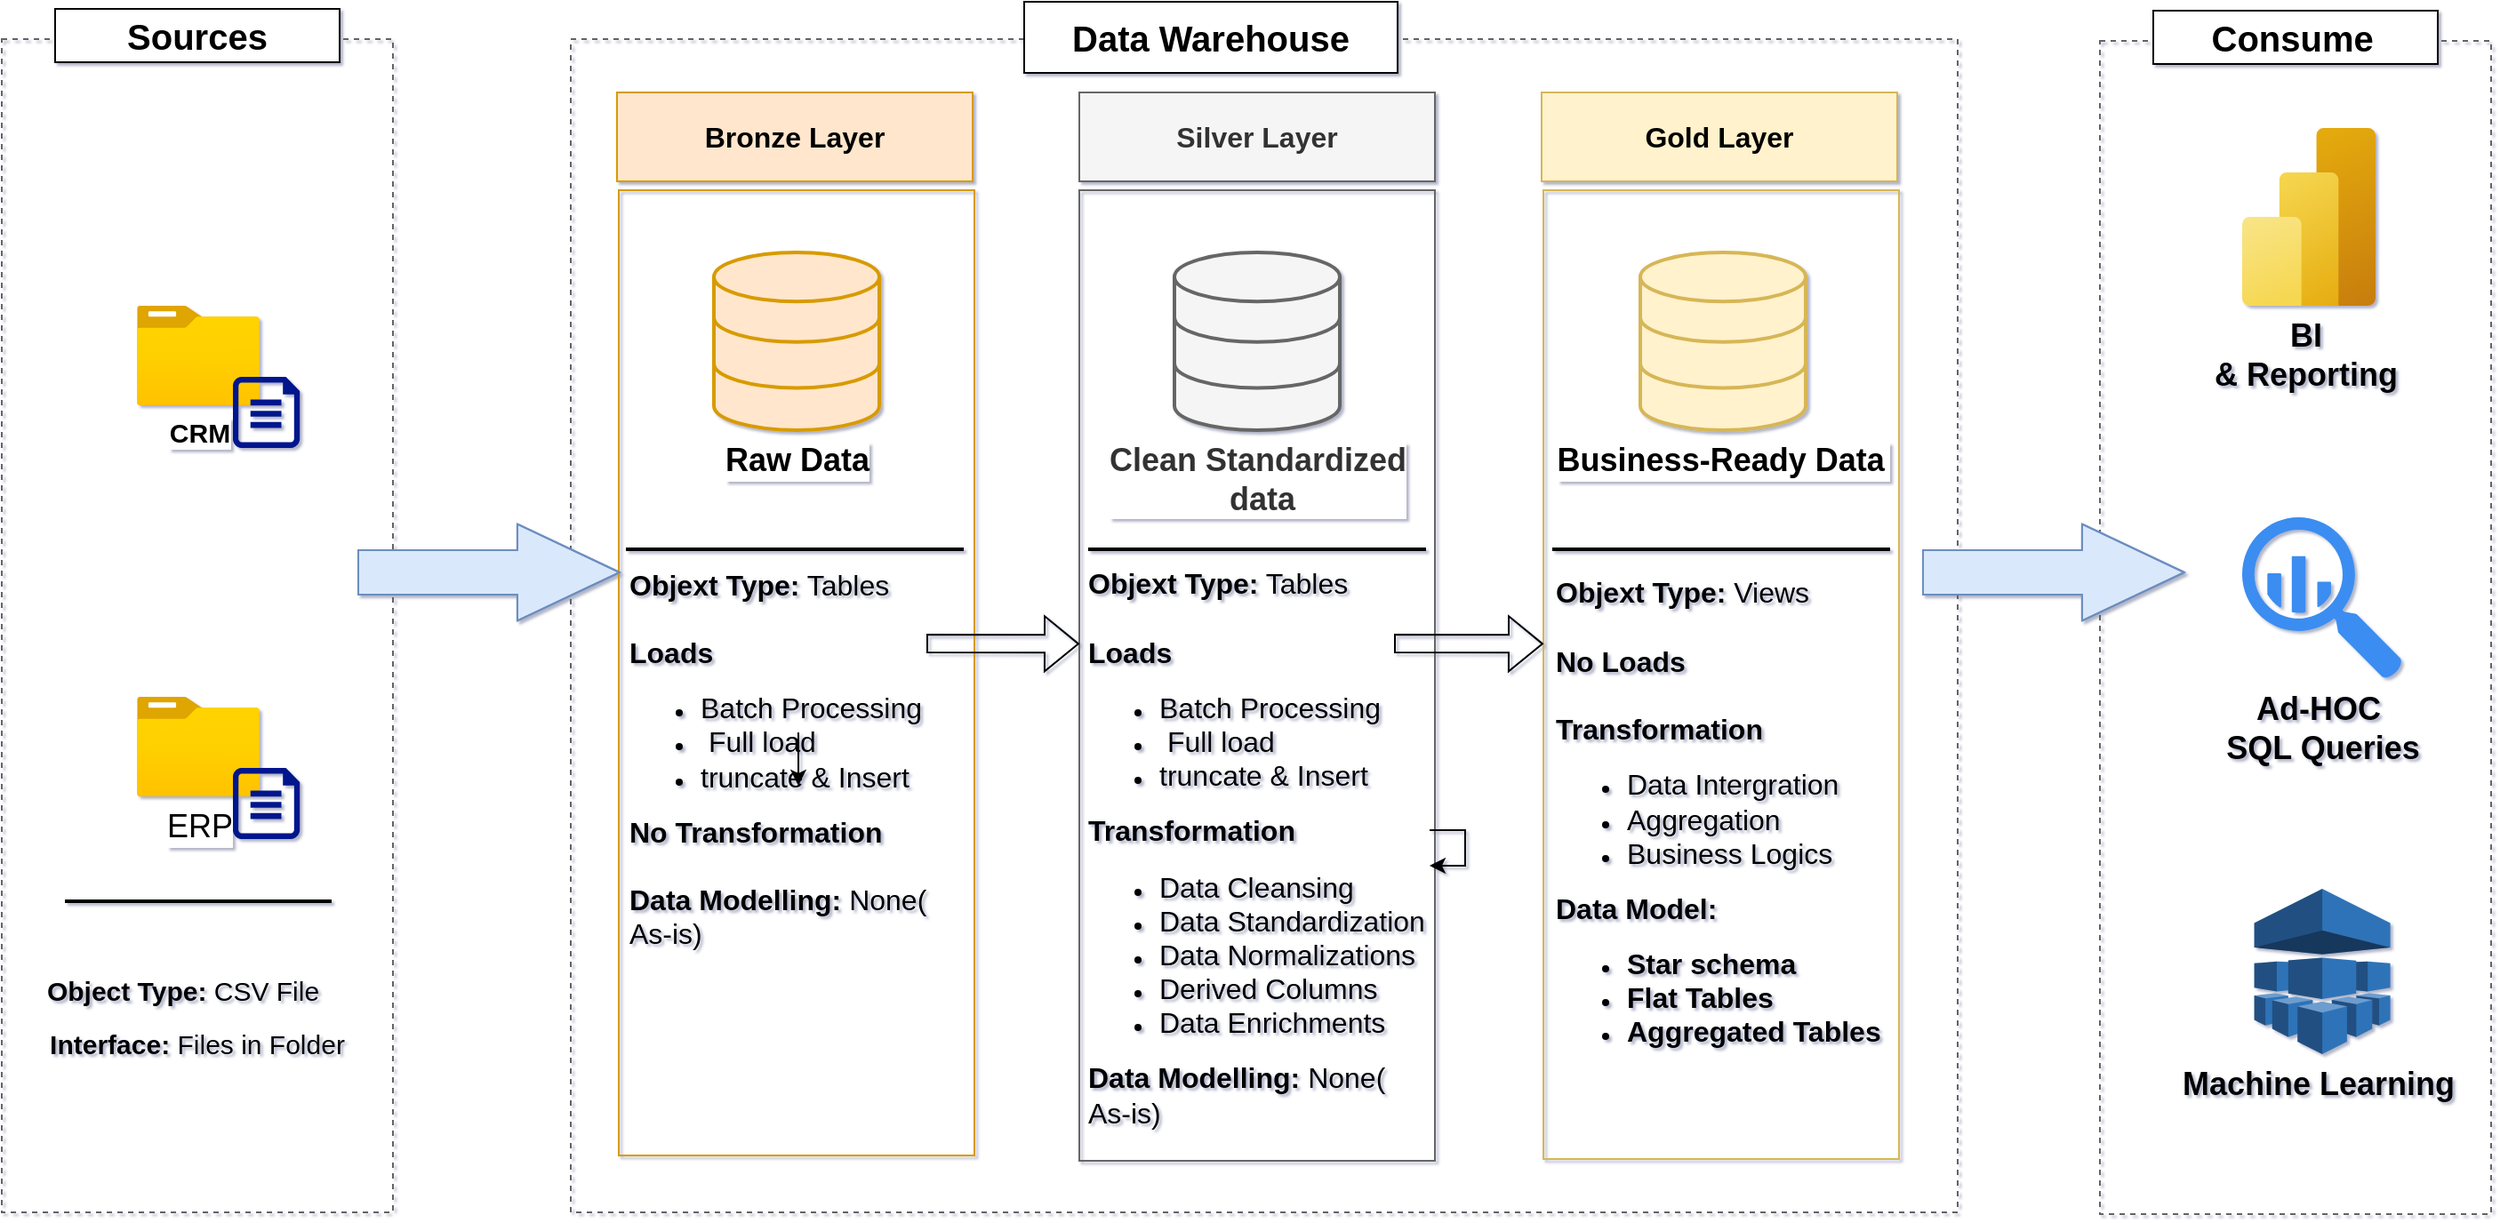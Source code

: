 <mxfile version="28.0.6">
  <diagram name="Page-1" id="QjvMaOU4poNHOvwqBwPB">
    <mxGraphModel dx="1463" dy="902" grid="1" gridSize="10" guides="1" tooltips="1" connect="1" arrows="1" fold="1" page="1" pageScale="1" pageWidth="1600" pageHeight="900" background="none" math="0" shadow="1">
      <root>
        <mxCell id="0" />
        <mxCell id="1" parent="0" />
        <mxCell id="IdrEboHf67YKtTeVyYi7-5" value="" style="rounded=0;whiteSpace=wrap;html=1;fillColor=none;dashed=1;strokeColor=light-dark(#636363, #ededed);" parent="1" vertex="1">
          <mxGeometry x="1270" y="121" width="220" height="660" as="geometry" />
        </mxCell>
        <mxCell id="IdrEboHf67YKtTeVyYi7-4" value="" style="rounded=0;whiteSpace=wrap;html=1;fillColor=none;dashed=1;strokeColor=light-dark(#636363, #ededed);" parent="1" vertex="1">
          <mxGeometry x="410" y="120" width="780" height="660" as="geometry" />
        </mxCell>
        <mxCell id="IdrEboHf67YKtTeVyYi7-29" value="" style="rounded=0;whiteSpace=wrap;html=1;fillColor=none;strokeColor=#666666;fontColor=#333333;" parent="1" vertex="1">
          <mxGeometry x="696" y="205" width="200" height="546" as="geometry" />
        </mxCell>
        <mxCell id="IdrEboHf67YKtTeVyYi7-1" value="" style="rounded=0;whiteSpace=wrap;html=1;fillColor=none;dashed=1;strokeColor=light-dark(#636363, #ededed);" parent="1" vertex="1">
          <mxGeometry x="90" y="120" width="220" height="660" as="geometry" />
        </mxCell>
        <mxCell id="IdrEboHf67YKtTeVyYi7-2" value="&lt;font style=&quot;font-size: 20px;&quot;&gt;&lt;b style=&quot;&quot;&gt;Sources&lt;/b&gt;&lt;/font&gt;" style="rounded=0;whiteSpace=wrap;html=1;" parent="1" vertex="1">
          <mxGeometry x="120" y="103" width="160" height="30" as="geometry" />
        </mxCell>
        <mxCell id="IdrEboHf67YKtTeVyYi7-6" value="&lt;b&gt;&lt;font style=&quot;font-size: 20px;&quot;&gt;Consume&lt;/font&gt;&lt;/b&gt;&amp;nbsp;" style="rounded=0;whiteSpace=wrap;html=1;" parent="1" vertex="1">
          <mxGeometry x="1300" y="104" width="160" height="30" as="geometry" />
        </mxCell>
        <mxCell id="IdrEboHf67YKtTeVyYi7-7" value="&lt;font style=&quot;font-size: 20px;&quot;&gt;&lt;b style=&quot;&quot;&gt;Data Warehouse&lt;/b&gt;&lt;/font&gt;" style="rounded=0;whiteSpace=wrap;html=1;" parent="1" vertex="1">
          <mxGeometry x="665" y="99" width="210" height="40" as="geometry" />
        </mxCell>
        <mxCell id="IdrEboHf67YKtTeVyYi7-8" value="&lt;b&gt;&lt;font style=&quot;font-size: 15px;&quot;&gt;CRM&lt;/font&gt;&lt;/b&gt;" style="image;aspect=fixed;html=1;points=[];align=center;fontSize=12;image=img/lib/azure2/general/Folder_Blank.svg;" parent="1" vertex="1">
          <mxGeometry x="166" y="270" width="69" height="56.0" as="geometry" />
        </mxCell>
        <mxCell id="IdrEboHf67YKtTeVyYi7-9" value="&lt;font style=&quot;font-size: 18px;&quot;&gt;ERP&lt;/font&gt;" style="image;aspect=fixed;html=1;points=[];align=center;fontSize=12;image=img/lib/azure2/general/Folder_Blank.svg;" parent="1" vertex="1">
          <mxGeometry x="166" y="490" width="69" height="56.0" as="geometry" />
        </mxCell>
        <mxCell id="IdrEboHf67YKtTeVyYi7-10" value="" style="sketch=0;aspect=fixed;pointerEvents=1;shadow=0;dashed=0;html=1;strokeColor=none;labelPosition=center;verticalLabelPosition=bottom;verticalAlign=top;align=center;fillColor=#00188D;shape=mxgraph.azure.file" parent="1" vertex="1">
          <mxGeometry x="220" y="310" width="37.6" height="40" as="geometry" />
        </mxCell>
        <mxCell id="IdrEboHf67YKtTeVyYi7-11" value="" style="sketch=0;aspect=fixed;pointerEvents=1;shadow=0;dashed=0;html=1;strokeColor=none;labelPosition=center;verticalLabelPosition=bottom;verticalAlign=top;align=center;fillColor=#00188D;shape=mxgraph.azure.file" parent="1" vertex="1">
          <mxGeometry x="220" y="530" width="37.6" height="40" as="geometry" />
        </mxCell>
        <mxCell id="IdrEboHf67YKtTeVyYi7-12" value="" style="line;strokeWidth=2;direction=south;html=1;rotation=-90;" parent="1" vertex="1">
          <mxGeometry x="155.5" y="530" width="90" height="150" as="geometry" />
        </mxCell>
        <mxCell id="IdrEboHf67YKtTeVyYi7-13" value="&lt;span style=&quot;font-size: 15px;&quot;&gt;&lt;b&gt;Object Type: &lt;/b&gt;CSV File&lt;/span&gt;" style="text;html=1;align=center;verticalAlign=middle;whiteSpace=wrap;rounded=0;" parent="1" vertex="1">
          <mxGeometry x="111.5" y="640" width="160" height="30" as="geometry" />
        </mxCell>
        <mxCell id="IdrEboHf67YKtTeVyYi7-15" value="&lt;span style=&quot;font-size: 15px;&quot;&gt;&lt;b&gt;Interface: &lt;/b&gt;Files in Folder&lt;/span&gt;" style="text;html=1;align=center;verticalAlign=middle;whiteSpace=wrap;rounded=0;" parent="1" vertex="1">
          <mxGeometry x="110" y="670" width="180" height="30" as="geometry" />
        </mxCell>
        <mxCell id="IdrEboHf67YKtTeVyYi7-18" value="" style="shape=flexArrow;endArrow=classic;html=1;rounded=0;endWidth=28.333;endSize=18.85;width=25;fillColor=#dae8fc;strokeColor=#6c8ebf;" parent="1" edge="1">
          <mxGeometry width="50" height="50" relative="1" as="geometry">
            <mxPoint x="1170" y="420" as="sourcePoint" />
            <mxPoint x="1318" y="420" as="targetPoint" />
            <Array as="points">
              <mxPoint x="1230" y="420" />
            </Array>
          </mxGeometry>
        </mxCell>
        <mxCell id="IdrEboHf67YKtTeVyYi7-20" value="&lt;b&gt;&lt;font style=&quot;font-size: 16px;&quot;&gt;Bronze Layer&lt;/font&gt;&lt;/b&gt;" style="rounded=0;whiteSpace=wrap;html=1;fillColor=#ffe6cc;strokeColor=#d79b00;" parent="1" vertex="1">
          <mxGeometry x="436" y="150" width="200" height="50" as="geometry" />
        </mxCell>
        <mxCell id="IdrEboHf67YKtTeVyYi7-25" value="&lt;b&gt;&lt;font style=&quot;font-size: 16px;&quot;&gt;Silver Layer&lt;/font&gt;&lt;/b&gt;" style="rounded=0;whiteSpace=wrap;html=1;fillColor=#f5f5f5;strokeColor=#666666;fontColor=#333333;" parent="1" vertex="1">
          <mxGeometry x="696" y="150" width="200" height="50" as="geometry" />
        </mxCell>
        <mxCell id="IdrEboHf67YKtTeVyYi7-26" value="&lt;b&gt;&lt;font style=&quot;font-size: 16px;&quot;&gt;Gold Layer&lt;/font&gt;&lt;/b&gt;" style="rounded=0;whiteSpace=wrap;html=1;fillColor=#fff2cc;strokeColor=#d6b656;" parent="1" vertex="1">
          <mxGeometry x="956" y="150" width="200" height="50" as="geometry" />
        </mxCell>
        <mxCell id="IdrEboHf67YKtTeVyYi7-30" value="" style="rounded=0;whiteSpace=wrap;html=1;fillColor=none;strokeColor=#d6b656;" parent="1" vertex="1">
          <mxGeometry x="957" y="205" width="200" height="545" as="geometry" />
        </mxCell>
        <mxCell id="IdrEboHf67YKtTeVyYi7-28" value="" style="rounded=0;whiteSpace=wrap;html=1;fillColor=none;strokeColor=#d79b00;" parent="1" vertex="1">
          <mxGeometry x="437" y="205" width="200" height="543" as="geometry" />
        </mxCell>
        <mxCell id="IdrEboHf67YKtTeVyYi7-34" value="" style="shape=flexArrow;endArrow=classic;html=1;rounded=0;entryX=0.12;entryY=0.504;entryDx=0;entryDy=0;entryPerimeter=0;" parent="1" edge="1">
          <mxGeometry width="50" height="50" relative="1" as="geometry">
            <mxPoint x="610" y="460" as="sourcePoint" />
            <mxPoint x="696" y="460.184" as="targetPoint" />
          </mxGeometry>
        </mxCell>
        <mxCell id="IdrEboHf67YKtTeVyYi7-35" value="" style="shape=flexArrow;endArrow=classic;html=1;rounded=0;entryX=0.12;entryY=0.504;entryDx=0;entryDy=0;entryPerimeter=0;" parent="1" edge="1">
          <mxGeometry width="50" height="50" relative="1" as="geometry">
            <mxPoint x="873" y="460" as="sourcePoint" />
            <mxPoint x="957" y="460.184" as="targetPoint" />
          </mxGeometry>
        </mxCell>
        <mxCell id="IdrEboHf67YKtTeVyYi7-40" value="&lt;b&gt;&lt;font style=&quot;font-size: 18px;&quot;&gt;Raw Data&lt;/font&gt;&lt;/b&gt;" style="html=1;verticalLabelPosition=bottom;align=center;labelBackgroundColor=#ffffff;verticalAlign=top;strokeWidth=2;strokeColor=#d79b00;shadow=0;dashed=0;shape=mxgraph.ios7.icons.data;fillColor=#ffe6cc;" parent="1" vertex="1">
          <mxGeometry x="490.5" y="240" width="93" height="100" as="geometry" />
        </mxCell>
        <mxCell id="IdrEboHf67YKtTeVyYi7-41" value="&lt;b&gt;&lt;font style=&quot;font-size: 18px;&quot;&gt;Clean Standardized&lt;/font&gt;&lt;/b&gt;&lt;div&gt;&lt;b&gt;&lt;font style=&quot;font-size: 18px;&quot;&gt;&amp;nbsp;data&lt;/font&gt;&lt;/b&gt;&lt;/div&gt;" style="html=1;verticalLabelPosition=bottom;align=center;labelBackgroundColor=#ffffff;verticalAlign=top;strokeWidth=2;strokeColor=#666666;shadow=0;dashed=0;shape=mxgraph.ios7.icons.data;fillColor=#f5f5f5;fontColor=#333333;" parent="1" vertex="1">
          <mxGeometry x="749.5" y="240" width="93" height="100" as="geometry" />
        </mxCell>
        <mxCell id="IdrEboHf67YKtTeVyYi7-42" value="&lt;b&gt;&lt;font style=&quot;font-size: 18px;&quot;&gt;Business-Ready Data&lt;/font&gt;&amp;nbsp;&lt;/b&gt;" style="html=1;verticalLabelPosition=bottom;align=center;labelBackgroundColor=#ffffff;verticalAlign=top;strokeWidth=2;strokeColor=#d6b656;shadow=0;dashed=0;shape=mxgraph.ios7.icons.data;fillColor=#fff2cc;" parent="1" vertex="1">
          <mxGeometry x="1011.5" y="240" width="93" height="100" as="geometry" />
        </mxCell>
        <mxCell id="IdrEboHf67YKtTeVyYi7-43" value="" style="shape=flexArrow;endArrow=classic;html=1;rounded=0;endWidth=28.333;endSize=18.85;width=25;fillColor=#dae8fc;strokeColor=#6c8ebf;" parent="1" edge="1">
          <mxGeometry width="50" height="50" relative="1" as="geometry">
            <mxPoint x="290" y="420" as="sourcePoint" />
            <mxPoint x="438" y="420" as="targetPoint" />
            <Array as="points">
              <mxPoint x="350" y="420" />
            </Array>
          </mxGeometry>
        </mxCell>
        <mxCell id="IdrEboHf67YKtTeVyYi7-44" value="" style="line;strokeWidth=2;html=1;" parent="1" vertex="1">
          <mxGeometry x="441" y="402" width="190" height="10" as="geometry" />
        </mxCell>
        <mxCell id="IdrEboHf67YKtTeVyYi7-45" value="" style="line;strokeWidth=2;html=1;" parent="1" vertex="1">
          <mxGeometry x="701" y="402" width="190" height="10" as="geometry" />
        </mxCell>
        <mxCell id="IdrEboHf67YKtTeVyYi7-47" value="" style="line;strokeWidth=2;html=1;" parent="1" vertex="1">
          <mxGeometry x="962" y="402" width="190" height="10" as="geometry" />
        </mxCell>
        <mxCell id="IdrEboHf67YKtTeVyYi7-49" value="&lt;font style=&quot;font-size: 16px;&quot;&gt;&lt;b style=&quot;&quot;&gt;Objext Type:&lt;/b&gt; Tables&lt;/font&gt;&lt;div&gt;&lt;b style=&quot;background-color: transparent; color: light-dark(rgb(0, 0, 0), rgb(255, 255, 255));&quot;&gt;&lt;font style=&quot;font-size: 16px;&quot;&gt;&lt;br&gt;&lt;/font&gt;&lt;/b&gt;&lt;/div&gt;&lt;div&gt;&lt;b style=&quot;background-color: transparent; color: light-dark(rgb(0, 0, 0), rgb(255, 255, 255));&quot;&gt;&lt;font style=&quot;font-size: 16px;&quot;&gt;Loads&lt;/font&gt;&lt;/b&gt;&lt;/div&gt;&lt;div&gt;&lt;ul&gt;&lt;li&gt;&lt;span style=&quot;font-size: 16px; background-color: transparent; color: light-dark(rgb(0, 0, 0), rgb(255, 255, 255));&quot;&gt;Batch Processing&lt;/span&gt;&lt;/li&gt;&lt;li&gt;&lt;span style=&quot;font-size: 16px; background-color: transparent; color: light-dark(rgb(0, 0, 0), rgb(255, 255, 255));&quot;&gt;&amp;nbsp;Full load&amp;nbsp;&lt;/span&gt;&lt;/li&gt;&lt;li&gt;&lt;font style=&quot;font-size: 16px;&quot;&gt;truncate &amp;amp; Insert&lt;/font&gt;&lt;/li&gt;&lt;/ul&gt;&lt;b&gt;&lt;font style=&quot;font-size: 16px;&quot;&gt;Transformation&amp;nbsp;&lt;/font&gt;&lt;/b&gt;&lt;/div&gt;&lt;div&gt;&lt;ul&gt;&lt;li&gt;&lt;font style=&quot;font-size: 16px;&quot;&gt;Data Cleansing&lt;/font&gt;&lt;/li&gt;&lt;li&gt;&lt;font style=&quot;font-size: 16px;&quot;&gt;Data Standardization&lt;/font&gt;&lt;/li&gt;&lt;li&gt;&lt;font style=&quot;font-size: 16px;&quot;&gt;Data Normalizations&amp;nbsp;&lt;/font&gt;&lt;/li&gt;&lt;li&gt;&lt;font style=&quot;font-size: 16px;&quot;&gt;Derived Columns&amp;nbsp;&lt;/font&gt;&lt;/li&gt;&lt;li&gt;&lt;font style=&quot;font-size: 16px;&quot;&gt;Data Enrichments&lt;b&gt;&amp;nbsp;&lt;/b&gt;&lt;/font&gt;&lt;/li&gt;&lt;/ul&gt;&lt;font style=&quot;font-size: 16px;&quot;&gt;&lt;b style=&quot;&quot;&gt;Data Modelling: &lt;/b&gt;None( As-is)&lt;/font&gt;&lt;br&gt;&lt;/div&gt;" style="text;html=1;align=left;verticalAlign=middle;whiteSpace=wrap;rounded=0;" parent="1" vertex="1">
          <mxGeometry x="699" y="560" width="194" height="30" as="geometry" />
        </mxCell>
        <mxCell id="IdrEboHf67YKtTeVyYi7-52" value="&lt;font style=&quot;font-size: 16px;&quot;&gt;&lt;b style=&quot;&quot;&gt;Objext Type:&lt;/b&gt; Tables&lt;/font&gt;&lt;div&gt;&lt;b&gt;&lt;font style=&quot;font-size: 16px;&quot;&gt;&lt;br&gt;&lt;/font&gt;&lt;/b&gt;&lt;/div&gt;&lt;div&gt;&lt;b&gt;&lt;font style=&quot;font-size: 16px;&quot;&gt;Loads&lt;/font&gt;&lt;/b&gt;&lt;/div&gt;&lt;div&gt;&lt;ul&gt;&lt;li&gt;&lt;span style=&quot;font-size: 16px; background-color: transparent; color: light-dark(rgb(0, 0, 0), rgb(255, 255, 255));&quot;&gt;Batch Processing&lt;/span&gt;&lt;/li&gt;&lt;li&gt;&lt;span style=&quot;font-size: 16px; background-color: transparent; color: light-dark(rgb(0, 0, 0), rgb(255, 255, 255));&quot;&gt;&amp;nbsp;Full load&amp;nbsp;&lt;/span&gt;&lt;/li&gt;&lt;li&gt;&lt;font style=&quot;font-size: 16px;&quot;&gt;truncate &amp;amp; Insert&lt;/font&gt;&lt;/li&gt;&lt;/ul&gt;&lt;b&gt;&lt;font style=&quot;font-size: 16px;&quot;&gt;No Transformation&amp;nbsp;&lt;/font&gt;&lt;/b&gt;&lt;/div&gt;&lt;div&gt;&lt;b style=&quot;background-color: transparent; color: light-dark(rgb(0, 0, 0), rgb(255, 255, 255)); font-size: 16px;&quot;&gt;&lt;br&gt;&lt;/b&gt;&lt;/div&gt;&lt;div&gt;&lt;b style=&quot;background-color: transparent; color: light-dark(rgb(0, 0, 0), rgb(255, 255, 255)); font-size: 16px;&quot;&gt;Data Modelling: &lt;/b&gt;&lt;span style=&quot;background-color: transparent; color: light-dark(rgb(0, 0, 0), rgb(255, 255, 255)); font-size: 16px;&quot;&gt;None( As-is)&lt;/span&gt;&lt;/div&gt;" style="text;html=1;align=left;verticalAlign=middle;whiteSpace=wrap;rounded=0;" parent="1" vertex="1">
          <mxGeometry x="441" y="510" width="194" height="30" as="geometry" />
        </mxCell>
        <mxCell id="IdrEboHf67YKtTeVyYi7-53" value="&lt;font style=&quot;font-size: 16px;&quot;&gt;&lt;b style=&quot;&quot;&gt;Objext Type:&lt;/b&gt;&amp;nbsp;Views&lt;/font&gt;&lt;div&gt;&lt;b style=&quot;background-color: transparent; color: light-dark(rgb(0, 0, 0), rgb(255, 255, 255));&quot;&gt;&lt;font style=&quot;font-size: 16px;&quot;&gt;&lt;br&gt;&lt;/font&gt;&lt;/b&gt;&lt;/div&gt;&lt;div&gt;&lt;b style=&quot;background-color: transparent; color: light-dark(rgb(0, 0, 0), rgb(255, 255, 255));&quot;&gt;&lt;font style=&quot;font-size: 16px;&quot;&gt;No Loads&amp;nbsp;&lt;/font&gt;&lt;/b&gt;&lt;/div&gt;&lt;div&gt;&lt;b style=&quot;background-color: transparent; color: light-dark(rgb(0, 0, 0), rgb(255, 255, 255));&quot;&gt;&lt;font style=&quot;font-size: 16px;&quot;&gt;&lt;br&gt;&lt;/font&gt;&lt;/b&gt;&lt;/div&gt;&lt;div&gt;&lt;b style=&quot;background-color: transparent; color: light-dark(rgb(0, 0, 0), rgb(255, 255, 255));&quot;&gt;&lt;font style=&quot;font-size: 16px;&quot;&gt;Transformation&amp;nbsp;&lt;/font&gt;&lt;/b&gt;&lt;div&gt;&lt;ul&gt;&lt;li&gt;&lt;span style=&quot;font-size: 16px; background-color: transparent; color: light-dark(rgb(0, 0, 0), rgb(255, 255, 255));&quot;&gt;Data Intergration&amp;nbsp;&lt;/span&gt;&lt;/li&gt;&lt;li&gt;&lt;span style=&quot;font-size: 16px;&quot;&gt;Aggregation&lt;/span&gt;&lt;/li&gt;&lt;li&gt;&lt;span style=&quot;font-size: 16px; background-color: transparent; color: light-dark(rgb(0, 0, 0), rgb(255, 255, 255));&quot;&gt;Business Logics&lt;/span&gt;&lt;b style=&quot;font-size: 16px; background-color: transparent; color: light-dark(rgb(0, 0, 0), rgb(255, 255, 255));&quot;&gt;&amp;nbsp;&lt;/b&gt;&lt;/li&gt;&lt;/ul&gt;&lt;b style=&quot;background-color: transparent; color: light-dark(rgb(0, 0, 0), rgb(255, 255, 255)); font-size: 16px;&quot;&gt;Data Model:&lt;/b&gt;&lt;/div&gt;&lt;/div&gt;&lt;div&gt;&lt;ul&gt;&lt;li&gt;&lt;b style=&quot;background-color: transparent; color: light-dark(rgb(0, 0, 0), rgb(255, 255, 255)); font-size: 16px;&quot;&gt;Star schema&lt;/b&gt;&lt;/li&gt;&lt;li&gt;&lt;b style=&quot;background-color: transparent; color: light-dark(rgb(0, 0, 0), rgb(255, 255, 255)); font-size: 16px;&quot;&gt;Flat Tables&lt;/b&gt;&lt;/li&gt;&lt;li&gt;&lt;b style=&quot;background-color: transparent; color: light-dark(rgb(0, 0, 0), rgb(255, 255, 255)); font-size: 16px;&quot;&gt;Aggregated Tables&amp;nbsp;&lt;span style=&quot;white-space: pre;&quot;&gt;&#x9;&lt;/span&gt;&lt;span style=&quot;white-space: pre;&quot;&gt;&#x9;&lt;/span&gt;&lt;/b&gt;&lt;/li&gt;&lt;/ul&gt;&lt;/div&gt;" style="text;html=1;align=left;verticalAlign=middle;whiteSpace=wrap;rounded=0;" parent="1" vertex="1">
          <mxGeometry x="962" y="546" width="294" height="30" as="geometry" />
        </mxCell>
        <mxCell id="IdrEboHf67YKtTeVyYi7-54" style="edgeStyle=orthogonalEdgeStyle;rounded=0;orthogonalLoop=1;jettySize=auto;html=1;" parent="1" source="IdrEboHf67YKtTeVyYi7-49" target="IdrEboHf67YKtTeVyYi7-49" edge="1">
          <mxGeometry relative="1" as="geometry" />
        </mxCell>
        <mxCell id="IdrEboHf67YKtTeVyYi7-55" style="edgeStyle=orthogonalEdgeStyle;rounded=0;orthogonalLoop=1;jettySize=auto;html=1;exitX=0.5;exitY=0;exitDx=0;exitDy=0;entryX=0.5;entryY=1;entryDx=0;entryDy=0;" parent="1" source="IdrEboHf67YKtTeVyYi7-52" target="IdrEboHf67YKtTeVyYi7-52" edge="1">
          <mxGeometry relative="1" as="geometry" />
        </mxCell>
        <mxCell id="IdrEboHf67YKtTeVyYi7-56" value="&lt;b&gt;&lt;font style=&quot;font-size: 18px;&quot;&gt;BI&amp;nbsp;&lt;br&gt;&amp;amp; Reporting&amp;nbsp;&lt;/font&gt;&lt;/b&gt;" style="image;aspect=fixed;html=1;points=[];align=center;fontSize=12;image=img/lib/azure2/analytics/Power_BI_Embedded.svg;imageBackground=none;labelBackgroundColor=none;" parent="1" vertex="1">
          <mxGeometry x="1350" y="170" width="75" height="100" as="geometry" />
        </mxCell>
        <mxCell id="IdrEboHf67YKtTeVyYi7-57" value="&lt;b&gt;&lt;font style=&quot;font-size: 18px;&quot;&gt;Ad-HOC&amp;nbsp;&lt;/font&gt;&lt;/b&gt;&lt;div&gt;&lt;b&gt;&lt;font style=&quot;font-size: 18px;&quot;&gt;SQL Queries&lt;/font&gt;&lt;/b&gt;&lt;/div&gt;" style="sketch=0;html=1;aspect=fixed;strokeColor=none;shadow=0;fillColor=#3B8DF1;verticalAlign=top;labelPosition=center;verticalLabelPosition=bottom;shape=mxgraph.gcp2.big_query" parent="1" vertex="1">
          <mxGeometry x="1350" y="389" width="90.08" height="91" as="geometry" />
        </mxCell>
        <mxCell id="IdrEboHf67YKtTeVyYi7-65" value="&lt;b&gt;&lt;font style=&quot;font-size: 18px;&quot;&gt;Machine Learning&amp;nbsp;&lt;/font&gt;&lt;/b&gt;" style="outlineConnect=0;dashed=0;verticalLabelPosition=bottom;verticalAlign=top;align=center;html=1;shape=mxgraph.aws3.machine_learning;fillColor=#2E73B8;gradientColor=none;" parent="1" vertex="1">
          <mxGeometry x="1356.79" y="598" width="76.5" height="93" as="geometry" />
        </mxCell>
      </root>
    </mxGraphModel>
  </diagram>
</mxfile>
